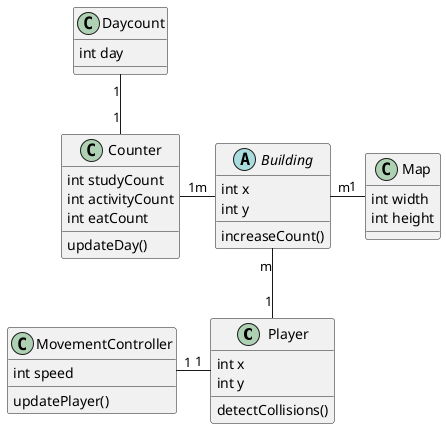 @startuml
'https://plantuml.com/class-diagram

scale 1

Player "1" -left- "1" MovementController
Map "1" -left- "m" Building

Player "1" -up- "m" Building

Counter "1" -right- "m" Building

Counter "1" -up- "1" Daycount

class Counter {
    int studyCount
    int activityCount
    int eatCount
    updateDay()
}
class Daycount{
    int day
}

class Map{
    int width
    int height
}

class Player{
    int x
    int y
    detectCollisions()
}

class MovementController{
    int speed
    updatePlayer()

}


abstract Building{
    int x
    int y
    increaseCount()
}
@enduml